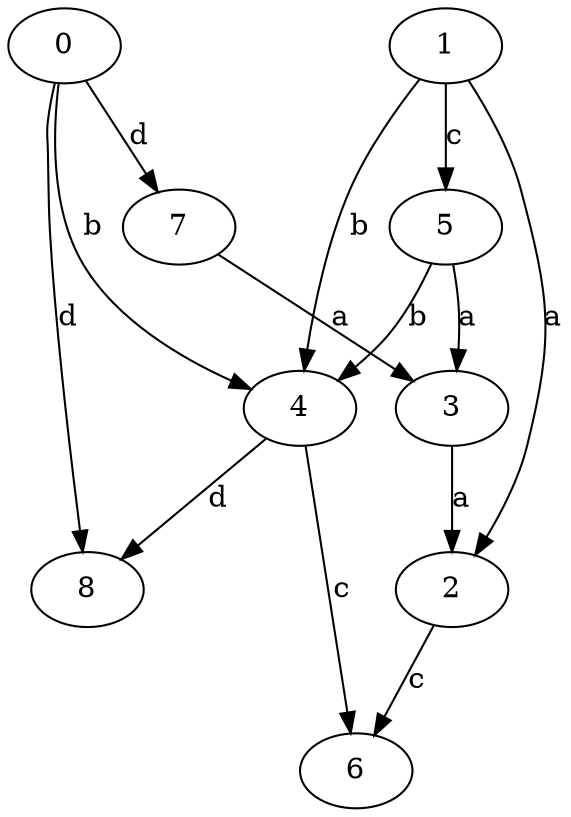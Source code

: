 strict digraph  {
2;
3;
0;
4;
1;
5;
6;
7;
8;
2 -> 6  [label=c];
3 -> 2  [label=a];
0 -> 4  [label=b];
0 -> 7  [label=d];
0 -> 8  [label=d];
4 -> 6  [label=c];
4 -> 8  [label=d];
1 -> 2  [label=a];
1 -> 4  [label=b];
1 -> 5  [label=c];
5 -> 3  [label=a];
5 -> 4  [label=b];
7 -> 3  [label=a];
}
